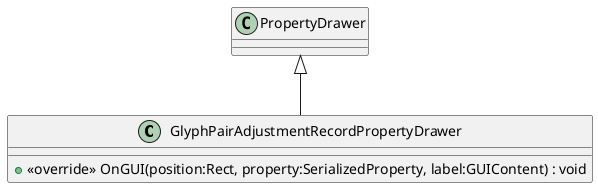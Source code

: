 @startuml
class GlyphPairAdjustmentRecordPropertyDrawer {
    + <<override>> OnGUI(position:Rect, property:SerializedProperty, label:GUIContent) : void
}
PropertyDrawer <|-- GlyphPairAdjustmentRecordPropertyDrawer
@enduml
